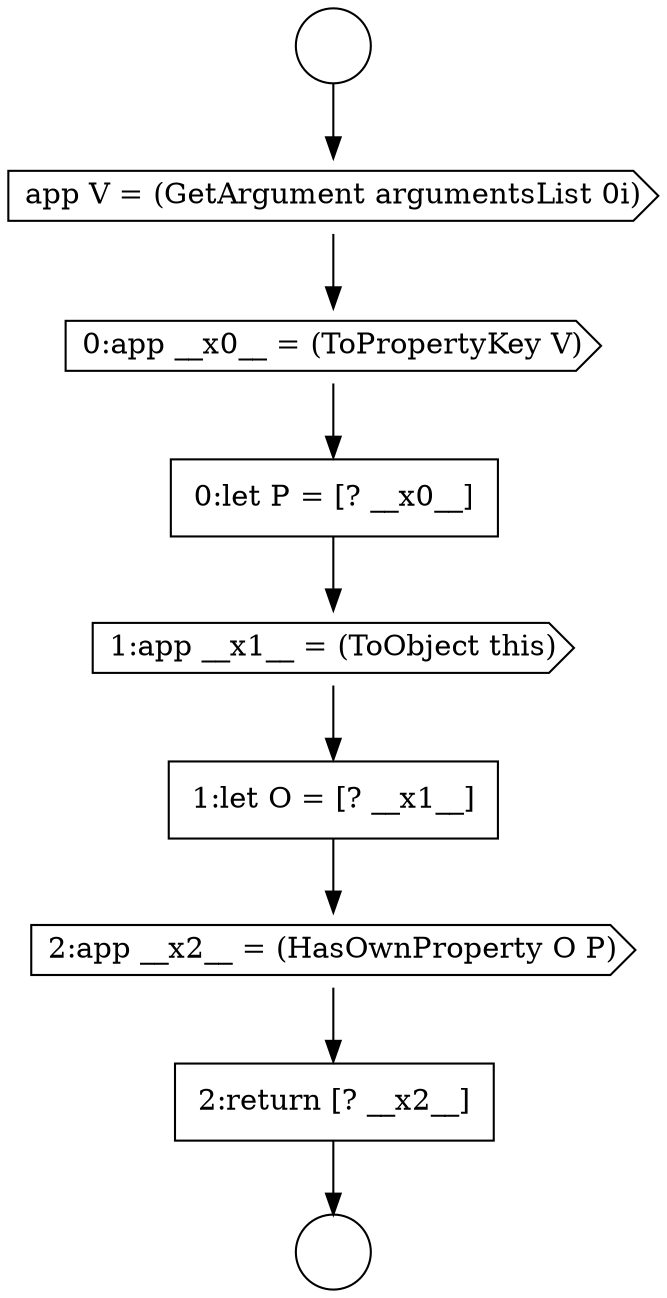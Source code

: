 digraph {
  node12172 [shape=circle label=" " color="black" fillcolor="white" style=filled]
  node12180 [shape=none, margin=0, label=<<font color="black">
    <table border="0" cellborder="1" cellspacing="0" cellpadding="10">
      <tr><td align="left">2:return [? __x2__]</td></tr>
    </table>
  </font>> color="black" fillcolor="white" style=filled]
  node12179 [shape=cds, label=<<font color="black">2:app __x2__ = (HasOwnProperty O P)</font>> color="black" fillcolor="white" style=filled]
  node12173 [shape=circle label=" " color="black" fillcolor="white" style=filled]
  node12178 [shape=none, margin=0, label=<<font color="black">
    <table border="0" cellborder="1" cellspacing="0" cellpadding="10">
      <tr><td align="left">1:let O = [? __x1__]</td></tr>
    </table>
  </font>> color="black" fillcolor="white" style=filled]
  node12174 [shape=cds, label=<<font color="black">app V = (GetArgument argumentsList 0i)</font>> color="black" fillcolor="white" style=filled]
  node12176 [shape=none, margin=0, label=<<font color="black">
    <table border="0" cellborder="1" cellspacing="0" cellpadding="10">
      <tr><td align="left">0:let P = [? __x0__]</td></tr>
    </table>
  </font>> color="black" fillcolor="white" style=filled]
  node12177 [shape=cds, label=<<font color="black">1:app __x1__ = (ToObject this)</font>> color="black" fillcolor="white" style=filled]
  node12175 [shape=cds, label=<<font color="black">0:app __x0__ = (ToPropertyKey V)</font>> color="black" fillcolor="white" style=filled]
  node12180 -> node12173 [ color="black"]
  node12179 -> node12180 [ color="black"]
  node12174 -> node12175 [ color="black"]
  node12172 -> node12174 [ color="black"]
  node12177 -> node12178 [ color="black"]
  node12176 -> node12177 [ color="black"]
  node12175 -> node12176 [ color="black"]
  node12178 -> node12179 [ color="black"]
}
